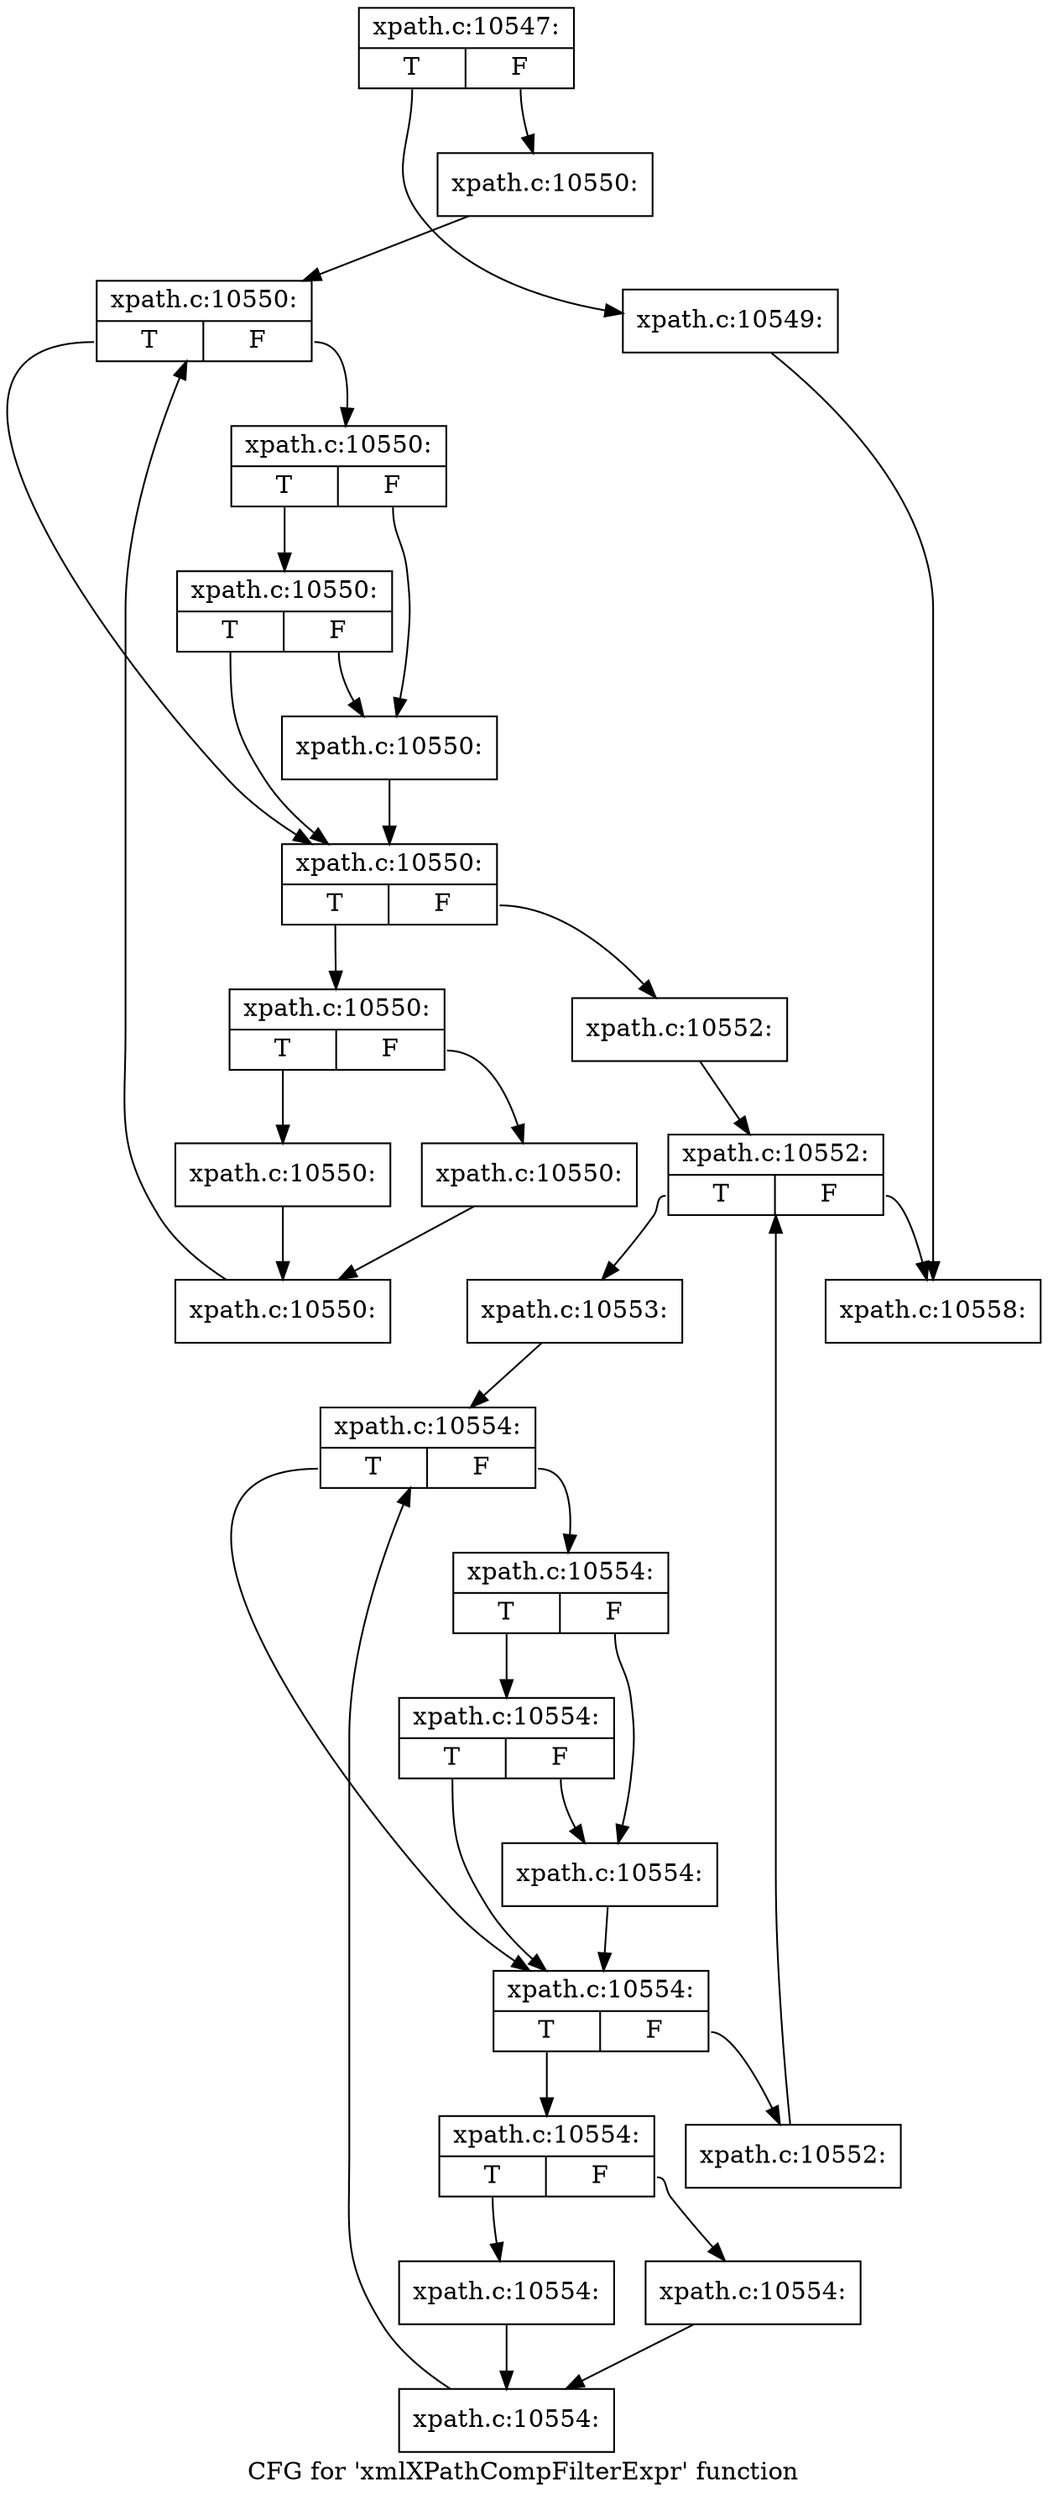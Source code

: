 digraph "CFG for 'xmlXPathCompFilterExpr' function" {
	label="CFG for 'xmlXPathCompFilterExpr' function";

	Node0x4effb00 [shape=record,label="{xpath.c:10547:|{<s0>T|<s1>F}}"];
	Node0x4effb00:s0 -> Node0x4f0b770;
	Node0x4effb00:s1 -> Node0x4f0ba80;
	Node0x4f0b770 [shape=record,label="{xpath.c:10549:}"];
	Node0x4f0b770 -> Node0x4f0d990;
	Node0x4f0ba80 [shape=record,label="{xpath.c:10550:}"];
	Node0x4f0ba80 -> Node0x4f0bda0;
	Node0x4f0bda0 [shape=record,label="{xpath.c:10550:|{<s0>T|<s1>F}}"];
	Node0x4f0bda0:s0 -> Node0x4f0bfa0;
	Node0x4f0bda0:s1 -> Node0x4f0c040;
	Node0x4f0c040 [shape=record,label="{xpath.c:10550:|{<s0>T|<s1>F}}"];
	Node0x4f0c040:s0 -> Node0x4f0c3a0;
	Node0x4f0c040:s1 -> Node0x4f0bff0;
	Node0x4f0c3a0 [shape=record,label="{xpath.c:10550:|{<s0>T|<s1>F}}"];
	Node0x4f0c3a0:s0 -> Node0x4f0bfa0;
	Node0x4f0c3a0:s1 -> Node0x4f0bff0;
	Node0x4f0bff0 [shape=record,label="{xpath.c:10550:}"];
	Node0x4f0bff0 -> Node0x4f0bfa0;
	Node0x4f0bfa0 [shape=record,label="{xpath.c:10550:|{<s0>T|<s1>F}}"];
	Node0x4f0bfa0:s0 -> Node0x4f0c9d0;
	Node0x4f0bfa0:s1 -> Node0x4f0bf50;
	Node0x4f0c9d0 [shape=record,label="{xpath.c:10550:|{<s0>T|<s1>F}}"];
	Node0x4f0c9d0:s0 -> Node0x4f0ce80;
	Node0x4f0c9d0:s1 -> Node0x4f0ced0;
	Node0x4f0ce80 [shape=record,label="{xpath.c:10550:}"];
	Node0x4f0ce80 -> Node0x4f0cf20;
	Node0x4f0ced0 [shape=record,label="{xpath.c:10550:}"];
	Node0x4f0ced0 -> Node0x4f0cf20;
	Node0x4f0cf20 [shape=record,label="{xpath.c:10550:}"];
	Node0x4f0cf20 -> Node0x4f0bda0;
	Node0x4f0bf50 [shape=record,label="{xpath.c:10552:}"];
	Node0x4f0bf50 -> Node0x4f0d7e0;
	Node0x4f0d7e0 [shape=record,label="{xpath.c:10552:|{<s0>T|<s1>F}}"];
	Node0x4f0d7e0:s0 -> Node0x4f0dc60;
	Node0x4f0d7e0:s1 -> Node0x4f0d990;
	Node0x4f0dc60 [shape=record,label="{xpath.c:10553:}"];
	Node0x4f0dc60 -> Node0x4f0d910;
	Node0x4f0d910 [shape=record,label="{xpath.c:10554:|{<s0>T|<s1>F}}"];
	Node0x4f0d910:s0 -> Node0x4f0e3b0;
	Node0x4f0d910:s1 -> Node0x4f0e450;
	Node0x4f0e450 [shape=record,label="{xpath.c:10554:|{<s0>T|<s1>F}}"];
	Node0x4f0e450:s0 -> Node0x4f0e7b0;
	Node0x4f0e450:s1 -> Node0x4f0e400;
	Node0x4f0e7b0 [shape=record,label="{xpath.c:10554:|{<s0>T|<s1>F}}"];
	Node0x4f0e7b0:s0 -> Node0x4f0e3b0;
	Node0x4f0e7b0:s1 -> Node0x4f0e400;
	Node0x4f0e400 [shape=record,label="{xpath.c:10554:}"];
	Node0x4f0e400 -> Node0x4f0e3b0;
	Node0x4f0e3b0 [shape=record,label="{xpath.c:10554:|{<s0>T|<s1>F}}"];
	Node0x4f0e3b0:s0 -> Node0x4f0ede0;
	Node0x4f0e3b0:s1 -> Node0x4f0e360;
	Node0x4f0ede0 [shape=record,label="{xpath.c:10554:|{<s0>T|<s1>F}}"];
	Node0x4f0ede0:s0 -> Node0x4f0f290;
	Node0x4f0ede0:s1 -> Node0x4f0f2e0;
	Node0x4f0f290 [shape=record,label="{xpath.c:10554:}"];
	Node0x4f0f290 -> Node0x4f0f330;
	Node0x4f0f2e0 [shape=record,label="{xpath.c:10554:}"];
	Node0x4f0f2e0 -> Node0x4f0f330;
	Node0x4f0f330 [shape=record,label="{xpath.c:10554:}"];
	Node0x4f0f330 -> Node0x4f0d910;
	Node0x4f0e360 [shape=record,label="{xpath.c:10552:}"];
	Node0x4f0e360 -> Node0x4f0d7e0;
	Node0x4f0d990 [shape=record,label="{xpath.c:10558:}"];
}
